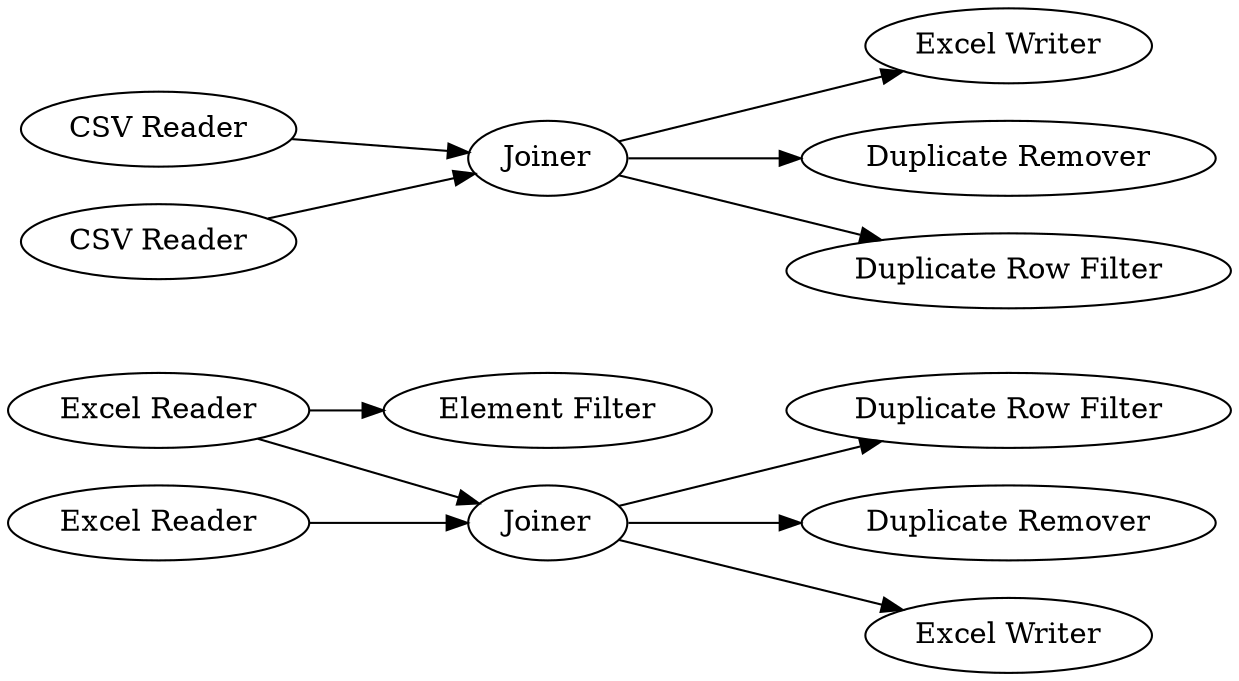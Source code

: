 digraph {
	13 -> 15
	1 -> 4
	14 -> 7
	2 -> 1
	13 -> 7
	7 -> 11
	7 -> 12
	1 -> 6
	7 -> 10
	3 -> 1
	1 -> 5
	5 [label="Duplicate Row Filter"]
	13 [label="Excel Reader"]
	1 [label=Joiner]
	7 [label=Joiner]
	11 [label="Duplicate Row Filter"]
	4 [label="Excel Writer"]
	10 [label="Excel Writer"]
	6 [label="Duplicate Remover"]
	15 [label="Element Filter"]
	14 [label="Excel Reader"]
	3 [label="CSV Reader"]
	2 [label="CSV Reader"]
	12 [label="Duplicate Remover"]
	rankdir=LR
}
